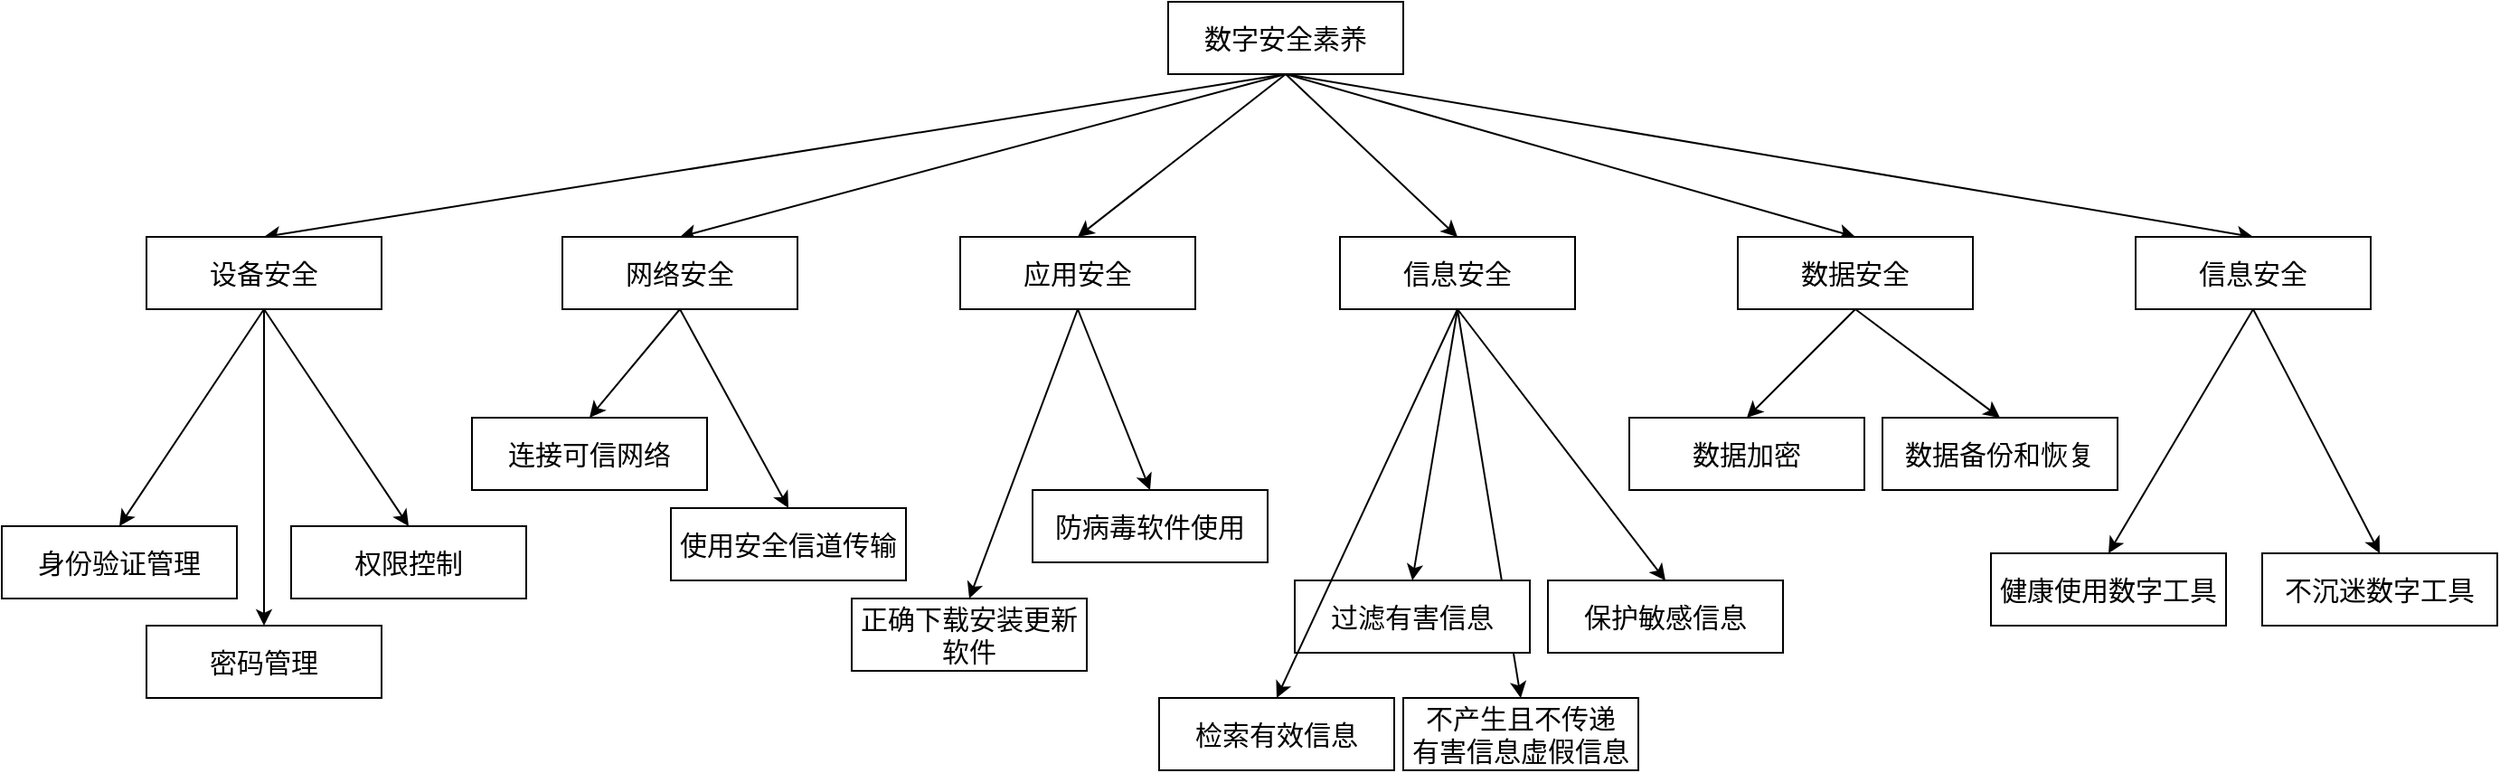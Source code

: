 <mxfile version="21.4.0" type="github">
  <diagram name="Page-1" id="10a91c8b-09ff-31b1-d368-03940ed4cc9e">
    <mxGraphModel dx="1050" dy="625" grid="1" gridSize="10" guides="1" tooltips="1" connect="1" arrows="1" fold="1" page="1" pageScale="1" pageWidth="1100" pageHeight="850" background="none" math="0" shadow="0">
      <root>
        <mxCell id="0" />
        <mxCell id="1" parent="0" />
        <mxCell id="FDhGqmkJ39EE4WDYJWKc-30" style="rounded=0;orthogonalLoop=1;jettySize=auto;html=1;entryX=0.5;entryY=0;entryDx=0;entryDy=0;exitX=0.5;exitY=1;exitDx=0;exitDy=0;" parent="1" source="FDhGqmkJ39EE4WDYJWKc-1" target="FDhGqmkJ39EE4WDYJWKc-3" edge="1">
          <mxGeometry relative="1" as="geometry" />
        </mxCell>
        <mxCell id="FDhGqmkJ39EE4WDYJWKc-31" style="rounded=0;orthogonalLoop=1;jettySize=auto;html=1;entryX=0.5;entryY=0;entryDx=0;entryDy=0;exitX=0.5;exitY=1;exitDx=0;exitDy=0;" parent="1" source="FDhGqmkJ39EE4WDYJWKc-1" target="FDhGqmkJ39EE4WDYJWKc-2" edge="1">
          <mxGeometry relative="1" as="geometry" />
        </mxCell>
        <mxCell id="FDhGqmkJ39EE4WDYJWKc-32" style="rounded=0;orthogonalLoop=1;jettySize=auto;html=1;entryX=0.5;entryY=0;entryDx=0;entryDy=0;exitX=0.5;exitY=1;exitDx=0;exitDy=0;" parent="1" source="FDhGqmkJ39EE4WDYJWKc-1" target="FDhGqmkJ39EE4WDYJWKc-5" edge="1">
          <mxGeometry relative="1" as="geometry" />
        </mxCell>
        <mxCell id="FDhGqmkJ39EE4WDYJWKc-33" style="rounded=0;orthogonalLoop=1;jettySize=auto;html=1;entryX=0.5;entryY=0;entryDx=0;entryDy=0;exitX=0.5;exitY=1;exitDx=0;exitDy=0;" parent="1" source="FDhGqmkJ39EE4WDYJWKc-1" target="FDhGqmkJ39EE4WDYJWKc-4" edge="1">
          <mxGeometry relative="1" as="geometry" />
        </mxCell>
        <mxCell id="FDhGqmkJ39EE4WDYJWKc-38" style="rounded=0;orthogonalLoop=1;jettySize=auto;html=1;entryX=0.5;entryY=0;entryDx=0;entryDy=0;exitX=0.5;exitY=1;exitDx=0;exitDy=0;" parent="1" source="FDhGqmkJ39EE4WDYJWKc-1" target="FDhGqmkJ39EE4WDYJWKc-37" edge="1">
          <mxGeometry relative="1" as="geometry" />
        </mxCell>
        <mxCell id="gNqAOdYt6o9Aa9nIkQap-6" style="rounded=0;orthogonalLoop=1;jettySize=auto;html=1;entryX=0.5;entryY=0;entryDx=0;entryDy=0;exitX=0.5;exitY=1;exitDx=0;exitDy=0;" edge="1" parent="1" source="FDhGqmkJ39EE4WDYJWKc-1" target="gNqAOdYt6o9Aa9nIkQap-1">
          <mxGeometry relative="1" as="geometry" />
        </mxCell>
        <mxCell id="FDhGqmkJ39EE4WDYJWKc-1" value="数字安全素养" style="rounded=0;whiteSpace=wrap;html=1;fontSize=15;" parent="1" vertex="1">
          <mxGeometry x="725" y="20" width="130" height="40" as="geometry" />
        </mxCell>
        <mxCell id="FDhGqmkJ39EE4WDYJWKc-34" style="rounded=0;orthogonalLoop=1;jettySize=auto;html=1;entryX=0.5;entryY=0;entryDx=0;entryDy=0;exitX=0.5;exitY=1;exitDx=0;exitDy=0;" parent="1" source="FDhGqmkJ39EE4WDYJWKc-2" target="FDhGqmkJ39EE4WDYJWKc-6" edge="1">
          <mxGeometry relative="1" as="geometry" />
        </mxCell>
        <mxCell id="FDhGqmkJ39EE4WDYJWKc-35" style="rounded=0;orthogonalLoop=1;jettySize=auto;html=1;entryX=0.5;entryY=0;entryDx=0;entryDy=0;exitX=0.5;exitY=1;exitDx=0;exitDy=0;" parent="1" source="FDhGqmkJ39EE4WDYJWKc-2" target="FDhGqmkJ39EE4WDYJWKc-14" edge="1">
          <mxGeometry relative="1" as="geometry" />
        </mxCell>
        <mxCell id="FDhGqmkJ39EE4WDYJWKc-36" style="rounded=0;orthogonalLoop=1;jettySize=auto;html=1;entryX=0.5;entryY=0;entryDx=0;entryDy=0;exitX=0.5;exitY=1;exitDx=0;exitDy=0;" parent="1" source="FDhGqmkJ39EE4WDYJWKc-2" target="FDhGqmkJ39EE4WDYJWKc-7" edge="1">
          <mxGeometry relative="1" as="geometry" />
        </mxCell>
        <mxCell id="FDhGqmkJ39EE4WDYJWKc-2" value="设备安全" style="rounded=0;whiteSpace=wrap;html=1;fontSize=15;" parent="1" vertex="1">
          <mxGeometry x="160" y="150" width="130" height="40" as="geometry" />
        </mxCell>
        <mxCell id="FDhGqmkJ39EE4WDYJWKc-29" style="rounded=0;orthogonalLoop=1;jettySize=auto;html=1;entryX=0.5;entryY=0;entryDx=0;entryDy=0;exitX=0.5;exitY=1;exitDx=0;exitDy=0;" parent="1" source="FDhGqmkJ39EE4WDYJWKc-3" target="FDhGqmkJ39EE4WDYJWKc-19" edge="1">
          <mxGeometry relative="1" as="geometry" />
        </mxCell>
        <mxCell id="FDhGqmkJ39EE4WDYJWKc-45" style="rounded=0;orthogonalLoop=1;jettySize=auto;html=1;entryX=0.5;entryY=0;entryDx=0;entryDy=0;exitX=0.5;exitY=1;exitDx=0;exitDy=0;" parent="1" source="FDhGqmkJ39EE4WDYJWKc-3" target="FDhGqmkJ39EE4WDYJWKc-44" edge="1">
          <mxGeometry relative="1" as="geometry" />
        </mxCell>
        <mxCell id="FDhGqmkJ39EE4WDYJWKc-3" value="网络安全" style="rounded=0;whiteSpace=wrap;html=1;fontSize=15;" parent="1" vertex="1">
          <mxGeometry x="390" y="150" width="130" height="40" as="geometry" />
        </mxCell>
        <mxCell id="FDhGqmkJ39EE4WDYJWKc-26" style="rounded=0;orthogonalLoop=1;jettySize=auto;html=1;entryX=0.5;entryY=0;entryDx=0;entryDy=0;exitX=0.5;exitY=1;exitDx=0;exitDy=0;" parent="1" source="FDhGqmkJ39EE4WDYJWKc-4" target="FDhGqmkJ39EE4WDYJWKc-8" edge="1">
          <mxGeometry relative="1" as="geometry">
            <mxPoint x="750" y="240" as="targetPoint" />
          </mxGeometry>
        </mxCell>
        <mxCell id="FDhGqmkJ39EE4WDYJWKc-27" style="rounded=0;orthogonalLoop=1;jettySize=auto;html=1;entryX=0.5;entryY=0;entryDx=0;entryDy=0;exitX=0.5;exitY=1;exitDx=0;exitDy=0;" parent="1" source="FDhGqmkJ39EE4WDYJWKc-4" target="FDhGqmkJ39EE4WDYJWKc-10" edge="1">
          <mxGeometry relative="1" as="geometry">
            <mxPoint x="885" y="240" as="targetPoint" />
          </mxGeometry>
        </mxCell>
        <mxCell id="FDhGqmkJ39EE4WDYJWKc-28" style="rounded=0;orthogonalLoop=1;jettySize=auto;html=1;entryX=0.5;entryY=0;entryDx=0;entryDy=0;exitX=0.5;exitY=1;exitDx=0;exitDy=0;" parent="1" source="FDhGqmkJ39EE4WDYJWKc-4" target="FDhGqmkJ39EE4WDYJWKc-9" edge="1">
          <mxGeometry relative="1" as="geometry" />
        </mxCell>
        <mxCell id="FDhGqmkJ39EE4WDYJWKc-4" value="信息安全" style="rounded=0;whiteSpace=wrap;html=1;fontSize=15;" parent="1" vertex="1">
          <mxGeometry x="820" y="150" width="130" height="40" as="geometry" />
        </mxCell>
        <mxCell id="FDhGqmkJ39EE4WDYJWKc-17" style="orthogonalLoop=1;jettySize=auto;html=1;entryX=0.5;entryY=0;entryDx=0;entryDy=0;rounded=0;exitX=0.5;exitY=1;exitDx=0;exitDy=0;" parent="1" source="FDhGqmkJ39EE4WDYJWKc-5" target="FDhGqmkJ39EE4WDYJWKc-15" edge="1">
          <mxGeometry relative="1" as="geometry" />
        </mxCell>
        <mxCell id="FDhGqmkJ39EE4WDYJWKc-18" style="rounded=0;orthogonalLoop=1;jettySize=auto;html=1;entryX=0.5;entryY=0;entryDx=0;entryDy=0;exitX=0.5;exitY=1;exitDx=0;exitDy=0;" parent="1" source="FDhGqmkJ39EE4WDYJWKc-5" target="FDhGqmkJ39EE4WDYJWKc-16" edge="1">
          <mxGeometry relative="1" as="geometry" />
        </mxCell>
        <mxCell id="FDhGqmkJ39EE4WDYJWKc-5" value="应用安全" style="rounded=0;whiteSpace=wrap;html=1;fontSize=15;" parent="1" vertex="1">
          <mxGeometry x="610" y="150" width="130" height="40" as="geometry" />
        </mxCell>
        <mxCell id="FDhGqmkJ39EE4WDYJWKc-6" value="密码管理" style="rounded=0;whiteSpace=wrap;html=1;fontSize=15;" parent="1" vertex="1">
          <mxGeometry x="160" y="365" width="130" height="40" as="geometry" />
        </mxCell>
        <mxCell id="FDhGqmkJ39EE4WDYJWKc-7" value="身份验证管理" style="rounded=0;whiteSpace=wrap;html=1;fontSize=15;" parent="1" vertex="1">
          <mxGeometry x="80" y="310" width="130" height="40" as="geometry" />
        </mxCell>
        <mxCell id="FDhGqmkJ39EE4WDYJWKc-8" value="过滤有害信息" style="rounded=0;whiteSpace=wrap;html=1;fontSize=15;" parent="1" vertex="1">
          <mxGeometry x="795" y="340" width="130" height="40" as="geometry" />
        </mxCell>
        <mxCell id="FDhGqmkJ39EE4WDYJWKc-9" value="保护敏感信息" style="rounded=0;whiteSpace=wrap;html=1;fontSize=15;" parent="1" vertex="1">
          <mxGeometry x="935" y="340" width="130" height="40" as="geometry" />
        </mxCell>
        <mxCell id="FDhGqmkJ39EE4WDYJWKc-10" value="不产生且不传递&lt;br&gt;有害信息虚假信息" style="rounded=0;whiteSpace=wrap;html=1;fontSize=15;" parent="1" vertex="1">
          <mxGeometry x="855" y="405" width="130" height="40" as="geometry" />
        </mxCell>
        <mxCell id="FDhGqmkJ39EE4WDYJWKc-14" value="权限控制" style="rounded=0;whiteSpace=wrap;html=1;fontSize=15;" parent="1" vertex="1">
          <mxGeometry x="240" y="310" width="130" height="40" as="geometry" />
        </mxCell>
        <mxCell id="FDhGqmkJ39EE4WDYJWKc-15" value="正确下载安装更新软件" style="rounded=0;whiteSpace=wrap;html=1;fontSize=15;" parent="1" vertex="1">
          <mxGeometry x="550" y="350" width="130" height="40" as="geometry" />
        </mxCell>
        <mxCell id="FDhGqmkJ39EE4WDYJWKc-16" value="防病毒软件使用" style="rounded=0;whiteSpace=wrap;html=1;fontSize=15;" parent="1" vertex="1">
          <mxGeometry x="650" y="290" width="130" height="40" as="geometry" />
        </mxCell>
        <mxCell id="FDhGqmkJ39EE4WDYJWKc-19" value="连接可信网络" style="rounded=0;whiteSpace=wrap;html=1;fontSize=15;" parent="1" vertex="1">
          <mxGeometry x="340" y="250" width="130" height="40" as="geometry" />
        </mxCell>
        <mxCell id="FDhGqmkJ39EE4WDYJWKc-24" style="rounded=0;orthogonalLoop=1;jettySize=auto;html=1;entryX=0.5;entryY=0;entryDx=0;entryDy=0;exitX=0.5;exitY=1;exitDx=0;exitDy=0;" parent="1" source="FDhGqmkJ39EE4WDYJWKc-4" target="FDhGqmkJ39EE4WDYJWKc-23" edge="1">
          <mxGeometry relative="1" as="geometry">
            <mxPoint x="750" y="280" as="sourcePoint" />
          </mxGeometry>
        </mxCell>
        <mxCell id="FDhGqmkJ39EE4WDYJWKc-23" value="检索有效信息" style="rounded=0;whiteSpace=wrap;html=1;fontSize=15;" parent="1" vertex="1">
          <mxGeometry x="720" y="405" width="130" height="40" as="geometry" />
        </mxCell>
        <mxCell id="FDhGqmkJ39EE4WDYJWKc-42" style="rounded=0;orthogonalLoop=1;jettySize=auto;html=1;entryX=0.5;entryY=0;entryDx=0;entryDy=0;exitX=0.5;exitY=1;exitDx=0;exitDy=0;" parent="1" source="FDhGqmkJ39EE4WDYJWKc-37" target="FDhGqmkJ39EE4WDYJWKc-40" edge="1">
          <mxGeometry relative="1" as="geometry" />
        </mxCell>
        <mxCell id="FDhGqmkJ39EE4WDYJWKc-43" style="rounded=0;orthogonalLoop=1;jettySize=auto;html=1;entryX=0.5;entryY=0;entryDx=0;entryDy=0;exitX=0.5;exitY=1;exitDx=0;exitDy=0;" parent="1" source="FDhGqmkJ39EE4WDYJWKc-37" target="FDhGqmkJ39EE4WDYJWKc-41" edge="1">
          <mxGeometry relative="1" as="geometry" />
        </mxCell>
        <mxCell id="FDhGqmkJ39EE4WDYJWKc-37" value="数据安全" style="rounded=0;whiteSpace=wrap;html=1;fontSize=15;" parent="1" vertex="1">
          <mxGeometry x="1040" y="150" width="130" height="40" as="geometry" />
        </mxCell>
        <mxCell id="FDhGqmkJ39EE4WDYJWKc-40" value="数据加密" style="rounded=0;whiteSpace=wrap;html=1;fontSize=15;" parent="1" vertex="1">
          <mxGeometry x="980" y="250" width="130" height="40" as="geometry" />
        </mxCell>
        <mxCell id="FDhGqmkJ39EE4WDYJWKc-41" value="数据备份和恢复" style="rounded=0;whiteSpace=wrap;html=1;fontSize=15;" parent="1" vertex="1">
          <mxGeometry x="1120" y="250" width="130" height="40" as="geometry" />
        </mxCell>
        <mxCell id="FDhGqmkJ39EE4WDYJWKc-44" value="使用安全信道传输" style="rounded=0;whiteSpace=wrap;html=1;fontSize=15;" parent="1" vertex="1">
          <mxGeometry x="450" y="300" width="130" height="40" as="geometry" />
        </mxCell>
        <mxCell id="gNqAOdYt6o9Aa9nIkQap-4" style="rounded=0;orthogonalLoop=1;jettySize=auto;html=1;entryX=0.5;entryY=0;entryDx=0;entryDy=0;exitX=0.5;exitY=1;exitDx=0;exitDy=0;" edge="1" parent="1" source="gNqAOdYt6o9Aa9nIkQap-1" target="gNqAOdYt6o9Aa9nIkQap-2">
          <mxGeometry relative="1" as="geometry" />
        </mxCell>
        <mxCell id="gNqAOdYt6o9Aa9nIkQap-5" style="rounded=0;orthogonalLoop=1;jettySize=auto;html=1;entryX=0.5;entryY=0;entryDx=0;entryDy=0;exitX=0.5;exitY=1;exitDx=0;exitDy=0;" edge="1" parent="1" source="gNqAOdYt6o9Aa9nIkQap-1" target="gNqAOdYt6o9Aa9nIkQap-3">
          <mxGeometry relative="1" as="geometry" />
        </mxCell>
        <mxCell id="gNqAOdYt6o9Aa9nIkQap-1" value="信息安全" style="rounded=0;whiteSpace=wrap;html=1;fontSize=15;" vertex="1" parent="1">
          <mxGeometry x="1260" y="150" width="130" height="40" as="geometry" />
        </mxCell>
        <mxCell id="gNqAOdYt6o9Aa9nIkQap-2" value="健康使用数字工具" style="rounded=0;whiteSpace=wrap;html=1;fontSize=15;" vertex="1" parent="1">
          <mxGeometry x="1180" y="325" width="130" height="40" as="geometry" />
        </mxCell>
        <mxCell id="gNqAOdYt6o9Aa9nIkQap-3" value="不沉迷数字工具" style="rounded=0;whiteSpace=wrap;html=1;fontSize=15;" vertex="1" parent="1">
          <mxGeometry x="1330" y="325" width="130" height="40" as="geometry" />
        </mxCell>
      </root>
    </mxGraphModel>
  </diagram>
</mxfile>
